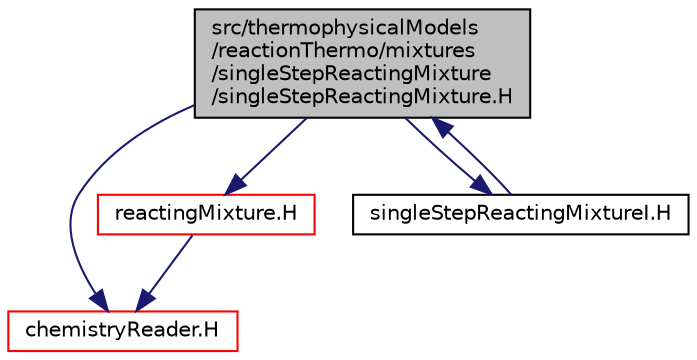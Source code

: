 digraph "src/thermophysicalModels/reactionThermo/mixtures/singleStepReactingMixture/singleStepReactingMixture.H"
{
  bgcolor="transparent";
  edge [fontname="Helvetica",fontsize="10",labelfontname="Helvetica",labelfontsize="10"];
  node [fontname="Helvetica",fontsize="10",shape=record];
  Node0 [label="src/thermophysicalModels\l/reactionThermo/mixtures\l/singleStepReactingMixture\l/singleStepReactingMixture.H",height=0.2,width=0.4,color="black", fillcolor="grey75", style="filled", fontcolor="black"];
  Node0 -> Node1 [color="midnightblue",fontsize="10",style="solid",fontname="Helvetica"];
  Node1 [label="chemistryReader.H",height=0.2,width=0.4,color="red",URL="$a16550.html"];
  Node0 -> Node115 [color="midnightblue",fontsize="10",style="solid",fontname="Helvetica"];
  Node115 [label="reactingMixture.H",height=0.2,width=0.4,color="red",URL="$a16652.html"];
  Node115 -> Node1 [color="midnightblue",fontsize="10",style="solid",fontname="Helvetica"];
  Node0 -> Node333 [color="midnightblue",fontsize="10",style="solid",fontname="Helvetica"];
  Node333 [label="singleStepReactingMixtureI.H",height=0.2,width=0.4,color="black",URL="$a16661.html"];
  Node333 -> Node0 [color="midnightblue",fontsize="10",style="solid",fontname="Helvetica"];
}
